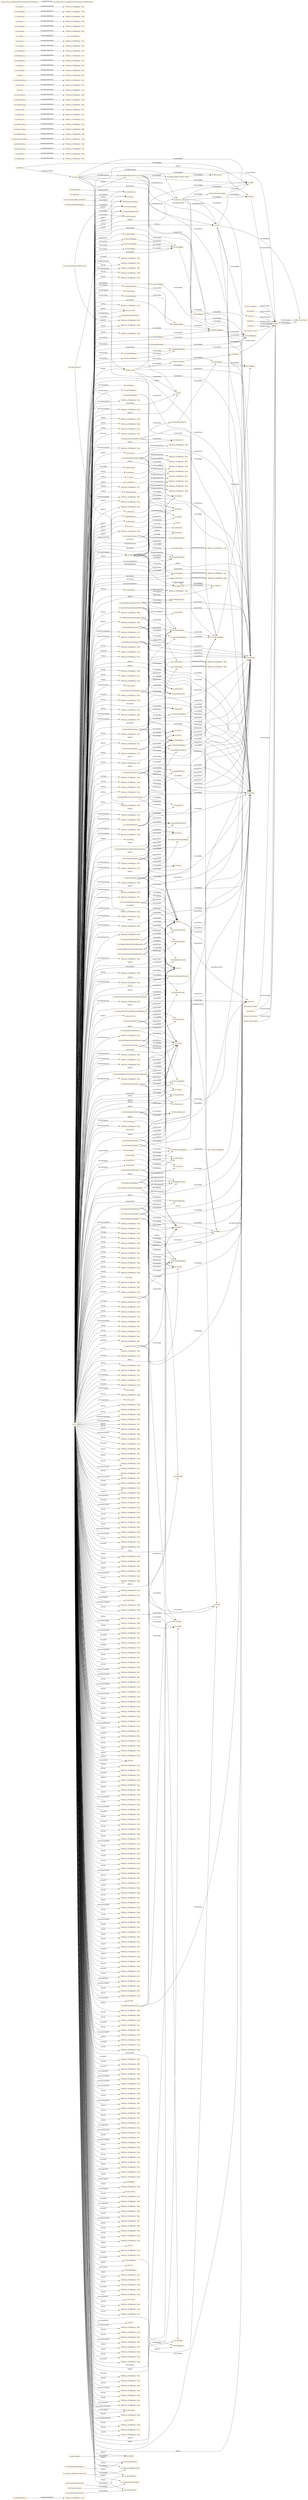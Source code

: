 digraph ar2dtool_diagram { 
rankdir=LR;
size="1501"
node [shape = rectangle, color="orange"]; "-780552ca:187bf6bc6b1:-7ee7" "vin:DryWine" "vin:Tempranillo" "-780552ca:187bf6bc6b1:-7f0b" "vin:AlsatianWine" "vin:RedTableWine" "-780552ca:187bf6bc6b1:-7ede" "-780552ca:187bf6bc6b1:-7fc4" "vin:FullBodiedWine" "-780552ca:187bf6bc6b1:-7ff8" "-780552ca:187bf6bc6b1:-7fbb" "-780552ca:187bf6bc6b1:-7fb5" "-780552ca:187bf6bc6b1:-7f28" "-780552ca:187bf6bc6b1:-7fcd" "-780552ca:187bf6bc6b1:-7ee1" "-780552ca:187bf6bc6b1:-7fec" "vin:Meursault" "-780552ca:187bf6bc6b1:-7eda" "-780552ca:187bf6bc6b1:-7f05" "-780552ca:187bf6bc6b1:-7f51" "vin:DryWhiteWine" "vin:GermanWine" "vin:Beaujolais" "vin:WhiteLoire" "vin:RedWine" "vin:Tours" "vin:RoseWine" "-780552ca:187bf6bc6b1:-7ed7" "-780552ca:187bf6bc6b1:-7f24" "vin:Anjou" "-780552ca:187bf6bc6b1:-7ebd" "vin:Riesling" "vin:SweetWine" "vin:WineBody" "-780552ca:187bf6bc6b1:-7f62" "vin:Medoc" "-780552ca:187bf6bc6b1:-7f67" "-780552ca:187bf6bc6b1:-7fa5" "-780552ca:187bf6bc6b1:-7f7b" "vin:RedBordeaux" "-780552ca:187bf6bc6b1:-7f3e" "-780552ca:187bf6bc6b1:-7fa2" "vin:Quality" "vin:TableWine" "-780552ca:187bf6bc6b1:-7fae" "-780552ca:187bf6bc6b1:-7eb9" "-780552ca:187bf6bc6b1:-7f90" "-780552ca:187bf6bc6b1:-7f00" "vin:WineColor" "-780552ca:187bf6bc6b1:-7f1a" "-780552ca:187bf6bc6b1:-7fe0" "vin:StEmilion" "vin:DryRedWine" "-780552ca:187bf6bc6b1:-7f77" "-780552ca:187bf6bc6b1:-7f89" "vin:DryRiesling" "-780552ca:187bf6bc6b1:-7ff4" "-780552ca:187bf6bc6b1:-7ead" "-780552ca:187bf6bc6b1:-7f3a" "vin:WhiteBurgundy" "vin:Bordeaux" "-780552ca:187bf6bc6b1:-7ef4" "-780552ca:187bf6bc6b1:-7fd6" "vin:Wine" "-780552ca:187bf6bc6b1:-7f2b" "-780552ca:187bf6bc6b1:-7eb5" "-780552ca:187bf6bc6b1:-7fe4" "-780552ca:187bf6bc6b1:-7ffc" "vin:VintageYear" "vin:RedBurgundy" "-780552ca:187bf6bc6b1:-7f6f" "vin:WhiteNonSweetWine" "vin:Burgundy" "-780552ca:187bf6bc6b1:-7f95" "-780552ca:187bf6bc6b1:-7ef8" "-780552ca:187bf6bc6b1:-7ec6" "vin:WineFlavor" "vin:Muscadet" "vin:CaliforniaWine" "-780552ca:187bf6bc6b1:-7fa8" "vin:Winery" "-780552ca:187bf6bc6b1:-7ec1" "-780552ca:187bf6bc6b1:-7f4c" "vin:WineSugar" "-780552ca:187bf6bc6b1:-7eec" "vin:ItalianWine" "-780552ca:187bf6bc6b1:-7f9d" "-780552ca:187bf6bc6b1:-7ee4" "-780552ca:187bf6bc6b1:-7f45" "vin:Pauillac" "vin:LateHarvest" "vin:WhiteBordeaux" "vin:TexasWine" "vin:Loire" "-780552ca:187bf6bc6b1:-7f8d" "vin:Margaux" "-780552ca:187bf6bc6b1:-7f74" "-780552ca:187bf6bc6b1:-7f56" "vin:CotesDOr" "-780552ca:187bf6bc6b1:-7f2e" "vin:AmericanWine" "vin:Country" "vin:DessertWine" "vin:IceWine" "-780552ca:187bf6bc6b1:-7efc" "-780552ca:187bf6bc6b1:-7f85" "vin:WhiteTableWine" "-780552ca:187bf6bc6b1:-7f98" "-780552ca:187bf6bc6b1:-7ef0" "-780552ca:187bf6bc6b1:-7f5a" "-780552ca:187bf6bc6b1:-7fd2" "vin:Vintage" "vin:EarlyHarvest" "vin:WineDescriptor" "vin:FrenchWine" "-780552ca:187bf6bc6b1:-7ea9" "-780552ca:187bf6bc6b1:-7f0f" "-780552ca:187bf6bc6b1:-7f81" "vin:Sancerre" "vin:SweetRiesling" "vin:Region" "-780552ca:187bf6bc6b1:-7fc8" "-780552ca:187bf6bc6b1:-7f6b" "-780552ca:187bf6bc6b1:-7f1e" "vin:WhiteWine" "vin:WineAcidity" "-780552ca:187bf6bc6b1:-7ed3" "-780552ca:187bf6bc6b1:-7fbf" ; /*classes style*/
	"vin:Campo_de_Borja" -> "vin:Spain" [ label = "vin:hasCountry" ];
	"vin:MariettaZinfandel" -> "vin:SonomaRegion" [ label = "vin:locatedIn" ];
	"vin:MariettaZinfandel" -> "vin:Dry" [ label = "vin:hasSugar" ];
	"vin:MariettaZinfandel" -> "vin:Marietta" [ label = "vin:hasMaker" ];
	"vin:MariettaZinfandel" -> "vin:Moderate" [ label = "vin:hasFlavor" ];
	"vin:MariettaZinfandel" -> "vin:Medium" [ label = "vin:hasBody" ];
	"vin:SeanThackreySiriusPetiteSyrah" -> "vin:NapaRegion" [ label = "vin:locatedIn" ];
	"vin:SeanThackreySiriusPetiteSyrah" -> "vin:Dry" [ label = "vin:hasSugar" ];
	"vin:SeanThackreySiriusPetiteSyrah" -> "vin:SeanThackrey" [ label = "vin:hasMaker" ];
	"vin:SeanThackreySiriusPetiteSyrah" -> "vin:Strong" [ label = "vin:hasFlavor" ];
	"vin:SeanThackreySiriusPetiteSyrah" -> "vin:Full" [ label = "vin:hasBody" ];
	"vin:MariettaCabernetSauvignon" -> "vin:SonomaRegion" [ label = "vin:locatedIn" ];
	"vin:MariettaCabernetSauvignon" -> "vin:Dry" [ label = "vin:hasSugar" ];
	"vin:MariettaCabernetSauvignon" -> "vin:Marietta" [ label = "vin:hasMaker" ];
	"vin:MariettaCabernetSauvignon" -> "vin:Moderate" [ label = "vin:hasFlavor" ];
	"vin:MariettaCabernetSauvignon" -> "vin:Medium" [ label = "vin:hasBody" ];
	"vin:PauillacRegion" -> "vin:MedocRegion" [ label = "vin:locatedIn" ];
	"vin:StGenevieveTexasWhite" -> "vin:CentralTexasRegion" [ label = "vin:locatedIn" ];
	"vin:StGenevieveTexasWhite" -> "vin:Dry" [ label = "vin:hasSugar" ];
	"vin:StGenevieveTexasWhite" -> "vin:StGenevieve" [ label = "vin:hasMaker" ];
	"vin:StGenevieveTexasWhite" -> "vin:Moderate" [ label = "vin:hasFlavor" ];
	"vin:FullBodiedWine" -> "-780552ca:187bf6bc6b1:-7f89" [ label = "owl:equivalentClass" ];
	"vin:BordeauxRegion" -> "vin:FrenchRegion" [ label = "vin:locatedIn" ];
	"vin:hasBody" -> "vin:hasWineDescriptor" [ label = "rdfs:subPropertyOf" ];
	"vin:Adega_Familiar_Eladio_Pineiro" -> "vin:Rias_Baixas" [ label = "vin:hasRegion" ];
	"vin:Meursault" -> "-780552ca:187bf6bc6b1:-7f51" [ label = "owl:equivalentClass" ];
	"vin:Mallorca" -> "vin:Spain" [ label = "vin:hasCountry" ];
	"vin:FoxenCheninBlanc" -> "vin:SantaBarbaraRegion" [ label = "vin:locatedIn" ];
	"vin:FoxenCheninBlanc" -> "vin:Dry" [ label = "vin:hasSugar" ];
	"vin:FoxenCheninBlanc" -> "vin:Foxen" [ label = "vin:hasMaker" ];
	"vin:FoxenCheninBlanc" -> "vin:Moderate" [ label = "vin:hasFlavor" ];
	"vin:FoxenCheninBlanc" -> "vin:Full" [ label = "vin:hasBody" ];
	"vin:TexasWine" -> "-780552ca:187bf6bc6b1:-7ef0" [ label = "owl:equivalentClass" ];
	"vin:NapaRegion" -> "vin:CaliforniaRegion" [ label = "vin:locatedIn" ];
	"vin:MountadamRiesling" -> "vin:SouthAustraliaRegion" [ label = "vin:locatedIn" ];
	"vin:MountadamRiesling" -> "vin:Dry" [ label = "vin:hasSugar" ];
	"vin:MountadamRiesling" -> "vin:Mountadam" [ label = "vin:hasMaker" ];
	"vin:MountadamRiesling" -> "vin:Delicate" [ label = "vin:hasFlavor" ];
	"vin:MountadamRiesling" -> "vin:Medium" [ label = "vin:hasBody" ];
	"vin:LoireRegion" -> "vin:FrenchRegion" [ label = "vin:locatedIn" ];
	"vin:CorbansSauvignonBlanc" -> "vin:NewZealandRegion" [ label = "vin:locatedIn" ];
	"vin:CorbansSauvignonBlanc" -> "vin:Dry" [ label = "vin:hasSugar" ];
	"vin:CorbansSauvignonBlanc" -> "vin:Corbans" [ label = "vin:hasMaker" ];
	"vin:CorbansSauvignonBlanc" -> "vin:Strong" [ label = "vin:hasFlavor" ];
	"vin:CorbansSauvignonBlanc" -> "vin:Medium" [ label = "vin:hasBody" ];
	"vin:WhiteBurgundy" -> "-780552ca:187bf6bc6b1:-7ee4" [ label = "owl:equivalentClass" ];
	"vin:Pauillac" -> "-780552ca:187bf6bc6b1:-7f45" [ label = "owl:equivalentClass" ];
	"vin:Jerez-Xeres-Sherry" -> "vin:Spain" [ label = "vin:hasCountry" ];
	"vin:CortonMontrachetWhiteBurgundy" -> "vin:Dry" [ label = "vin:hasSugar" ];
	"vin:CortonMontrachetWhiteBurgundy" -> "vin:CortonMontrachet" [ label = "vin:hasMaker" ];
	"vin:CortonMontrachetWhiteBurgundy" -> "vin:Strong" [ label = "vin:hasFlavor" ];
	"vin:CortonMontrachetWhiteBurgundy" -> "vin:Full" [ label = "vin:hasBody" ];
	"vin:BourgogneRegion" -> "vin:FrenchRegion" [ label = "vin:locatedIn" ];
	"vin:MountadamChardonnay" -> "vin:SouthAustraliaRegion" [ label = "vin:locatedIn" ];
	"vin:MountadamChardonnay" -> "vin:Dry" [ label = "vin:hasSugar" ];
	"vin:MountadamChardonnay" -> "vin:Mountadam" [ label = "vin:hasMaker" ];
	"vin:MountadamChardonnay" -> "vin:Strong" [ label = "vin:hasFlavor" ];
	"vin:MountadamChardonnay" -> "vin:Full" [ label = "vin:hasBody" ];
	"vin:DryWine" -> "-780552ca:187bf6bc6b1:-7f95" [ label = "owl:equivalentClass" ];
	"vin:FrenchWine" -> "-780552ca:187bf6bc6b1:-7f8d" [ label = "owl:equivalentClass" ];
	"vin:SauterneRegion" -> "vin:BordeauxRegion" [ label = "vin:locatedIn" ];
	"vin:Spain" -> "vin:Ribera_del_Duero" [ label = "vin:hasRegion" ];
	"vin:SelaksSauvignonBlanc" -> "vin:NewZealandRegion" [ label = "vin:locatedIn" ];
	"vin:SelaksSauvignonBlanc" -> "vin:Dry" [ label = "vin:hasSugar" ];
	"vin:SelaksSauvignonBlanc" -> "vin:Selaks" [ label = "vin:hasMaker" ];
	"vin:SelaksSauvignonBlanc" -> "vin:Moderate" [ label = "vin:hasFlavor" ];
	"vin:SelaksSauvignonBlanc" -> "vin:Medium" [ label = "vin:hasBody" ];
	"vin:SchlossRothermelTrochenbierenausleseRiesling" -> "vin:GermanyRegion" [ label = "vin:locatedIn" ];
	"vin:SchlossRothermelTrochenbierenausleseRiesling" -> "vin:Sweet" [ label = "vin:hasSugar" ];
	"vin:SchlossRothermelTrochenbierenausleseRiesling" -> "vin:SchlossRothermel" [ label = "vin:hasMaker" ];
	"vin:SchlossRothermelTrochenbierenausleseRiesling" -> "vin:Strong" [ label = "vin:hasFlavor" ];
	"vin:SchlossRothermelTrochenbierenausleseRiesling" -> "vin:Full" [ label = "vin:hasBody" ];
	"vin:StEmilionRegion" -> "vin:BordeauxRegion" [ label = "vin:locatedIn" ];
	"vin:BeaujolaisRegion" -> "vin:FrenchRegion" [ label = "vin:locatedIn" ];
	"vin:CorbansPrivateBinSauvignonBlanc" -> "vin:NewZealandRegion" [ label = "vin:locatedIn" ];
	"vin:CorbansPrivateBinSauvignonBlanc" -> "vin:Dry" [ label = "vin:hasSugar" ];
	"vin:CorbansPrivateBinSauvignonBlanc" -> "vin:Corbans" [ label = "vin:hasMaker" ];
	"vin:CorbansPrivateBinSauvignonBlanc" -> "vin:Strong" [ label = "vin:hasFlavor" ];
	"vin:CorbansPrivateBinSauvignonBlanc" -> "vin:Full" [ label = "vin:hasBody" ];
	"vin:Bordeaux" -> "-780552ca:187bf6bc6b1:-7fe4" [ label = "owl:equivalentClass" ];
	"vin:CongressSpringsSemillon" -> "vin:Dry" [ label = "vin:hasSugar" ];
	"vin:CongressSpringsSemillon" -> "vin:CongressSprings" [ label = "vin:hasMaker" ];
	"vin:CongressSpringsSemillon" -> "vin:Moderate" [ label = "vin:hasFlavor" ];
	"vin:CongressSpringsSemillon" -> "vin:Medium" [ label = "vin:hasBody" ];
	"vin:RedBordeaux" -> "-780552ca:187bf6bc6b1:-7f2e" [ label = "owl:equivalentClass" ];
	"vin:Jerez_Amontillado" -> "vin:Spain" [ label = "vin:hasCountry" ];
	"vin:Rias_Baixas" -> "vin:Spain" [ label = "vin:hasCountry" ];
	"vin:AlsatianWine" -> "-780552ca:187bf6bc6b1:-7ffc" [ label = "owl:equivalentClass" ];
	"vin:RedTableWine" -> "-780552ca:187bf6bc6b1:-7f28" [ label = "owl:equivalentClass" ];
	"vin:Tours" -> "-780552ca:187bf6bc6b1:-7eec" [ label = "owl:equivalentClass" ];
	"vin:CotesDOr" -> "-780552ca:187bf6bc6b1:-7fae" [ label = "owl:equivalentClass" ];
	"vin:SweetRiesling" -> "-780552ca:187bf6bc6b1:-7f05" [ label = "owl:equivalentClass" ];
	"vin:Medoc" -> "-780552ca:187bf6bc6b1:-7f62" [ label = "owl:equivalentClass" ];
	"vin:TaylorPort" -> "vin:Taylor" [ label = "vin:hasMaker" ];
	"vin:ChateauChevalBlancStEmilion" -> "vin:ChateauChevalBlanc" [ label = "vin:hasMaker" ];
	"vin:Envidiacochina_tete_de_cuvee" -> "vin:Malvasia" [ label = "owl:differentFrom" ];
	"vin:Envidiacochina_tete_de_cuvee" -> "vin:Adega_Familiar_Eladio_Pineiro" [ label = "vin:hasMaker" ];
	"vin:Envidiacochina_tete_de_cuvee" -> "vin:Moderate" [ label = "vin:hasFlavor" ];
	"vin:Envidiacochina_tete_de_cuvee" -> "vin:High" [ label = "vin:hasAcidity" ];
	"vin:Envidiacochina_tete_de_cuvee" -> "vin:Medium" [ label = "vin:hasBody" ];
	"vin:Envidiacochina_tete_de_cuvee" -> "vin:Rias_Baixas" [ label = "vin:hasRegion" ];
	"vin:Envidiacochina_tete_de_cuvee" -> "vin:Tinto" [ label = "owl:differentFrom" ];
	"vin:ChateauMorgonBeaujolais" -> "vin:ChateauMorgon" [ label = "vin:hasMaker" ];
	"vin:ChateauDeMeursaultMeursault" -> "vin:ChateauDeMeursault" [ label = "vin:hasMaker" ];
	"vin:ChateauDeMeursaultMeursault" -> "vin:Moderate" [ label = "vin:hasFlavor" ];
	"vin:WhiteNonSweetWine" -> "-780552ca:187bf6bc6b1:-7ede" [ label = "owl:equivalentClass" ];
	"vin:Alvaro_Palacios" -> "vin:Priorato" [ label = "vin:hasRegion" ];
	"vin:RoseDAnjou" -> "vin:DAnjou" [ label = "vin:hasMaker" ];
	"vin:hasSugar" -> "vin:hasWineDescriptor" [ label = "rdfs:subPropertyOf" ];
	"vin:Muscadet" -> "-780552ca:187bf6bc6b1:-7f4c" [ label = "owl:equivalentClass" ];
	"vin:CotesDOrRegion" -> "vin:BourgogneRegion" [ label = "vin:locatedIn" ];
	"vin:WineColor" -> "-780552ca:187bf6bc6b1:-7ebd" [ label = "owl:equivalentClass" ];
	"vin:ElyseZinfandel" -> "vin:NapaRegion" [ label = "vin:locatedIn" ];
	"vin:ElyseZinfandel" -> "vin:Dry" [ label = "vin:hasSugar" ];
	"vin:ElyseZinfandel" -> "vin:Elyse" [ label = "vin:hasMaker" ];
	"vin:ElyseZinfandel" -> "vin:Moderate" [ label = "vin:hasFlavor" ];
	"vin:ElyseZinfandel" -> "vin:Full" [ label = "vin:hasBody" ];
	"vin:SweetWine" -> "-780552ca:187bf6bc6b1:-7efc" [ label = "owl:equivalentClass" ];
	"vin:LongridgeMerlot" -> "vin:NewZealandRegion" [ label = "vin:locatedIn" ];
	"vin:LongridgeMerlot" -> "vin:Dry" [ label = "vin:hasSugar" ];
	"vin:LongridgeMerlot" -> "vin:Longridge" [ label = "vin:hasMaker" ];
	"vin:LongridgeMerlot" -> "vin:Moderate" [ label = "vin:hasFlavor" ];
	"vin:LongridgeMerlot" -> "vin:Light" [ label = "vin:hasBody" ];
	"vin:KathrynKennedyLateral" -> "vin:Dry" [ label = "vin:hasSugar" ];
	"vin:KathrynKennedyLateral" -> "vin:KathrynKennedy" [ label = "vin:hasMaker" ];
	"vin:KathrynKennedyLateral" -> "vin:Delicate" [ label = "vin:hasFlavor" ];
	"vin:KathrynKennedyLateral" -> "vin:Medium" [ label = "vin:hasBody" ];
	"vin:MountEdenVineyardEdnaValleyChardonnay" -> "vin:EdnaValleyRegion" [ label = "vin:locatedIn" ];
	"vin:MountEdenVineyardEdnaValleyChardonnay" -> "vin:Dry" [ label = "vin:hasSugar" ];
	"vin:MountEdenVineyardEdnaValleyChardonnay" -> "vin:MountEdenVineyard" [ label = "vin:hasMaker" ];
	"vin:MountEdenVineyardEdnaValleyChardonnay" -> "vin:Moderate" [ label = "vin:hasFlavor" ];
	"vin:MountEdenVineyardEdnaValleyChardonnay" -> "vin:Medium" [ label = "vin:hasBody" ];
	"vin:hasFlavor" -> "vin:hasWineDescriptor" [ label = "rdfs:subPropertyOf" ];
	"vin:Loire" -> "-780552ca:187bf6bc6b1:-7f6b" [ label = "owl:equivalentClass" ];
	"vin:AnjouRegion" -> "vin:LoireRegion" [ label = "vin:locatedIn" ];
	"vin:BancroftChardonnay" -> "vin:NapaRegion" [ label = "vin:locatedIn" ];
	"vin:BancroftChardonnay" -> "vin:Dry" [ label = "vin:hasSugar" ];
	"vin:BancroftChardonnay" -> "vin:Bancroft" [ label = "vin:hasMaker" ];
	"vin:BancroftChardonnay" -> "vin:Moderate" [ label = "vin:hasFlavor" ];
	"vin:BancroftChardonnay" -> "vin:Medium" [ label = "vin:hasBody" ];
	"vin:SaucelitoCanyonZinfandel1998" -> "vin:ArroyoGrandeRegion" [ label = "vin:locatedIn" ];
	"vin:SaucelitoCanyonZinfandel1998" -> "vin:Year1998" [ label = "vin:hasVintageYear" ];
	"vin:SaucelitoCanyonZinfandel1998" -> "vin:Dry" [ label = "vin:hasSugar" ];
	"vin:SaucelitoCanyonZinfandel1998" -> "vin:SaucelitoCanyon" [ label = "vin:hasMaker" ];
	"vin:SaucelitoCanyonZinfandel1998" -> "vin:Moderate" [ label = "vin:hasFlavor" ];
	"vin:SaucelitoCanyonZinfandel1998" -> "vin:Medium" [ label = "vin:hasBody" ];
	"vin:ClosDeLaPoussieSancerre" -> "vin:ClosDeLaPoussie" [ label = "vin:hasMaker" ];
	"vin:CentralTexasRegion" -> "vin:TexasRegion" [ label = "vin:locatedIn" ];
	"vin:ChiantiRegion" -> "vin:ItalianRegion" [ label = "vin:locatedIn" ];
	"vin:IceWine" -> "-780552ca:187bf6bc6b1:-7f81" [ label = "owl:equivalentClass" ];
	"vin:CaliforniaRegion" -> "vin:USRegion" [ label = "vin:locatedIn" ];
	"vin:Beaujolais" -> "-780552ca:187bf6bc6b1:-7fec" [ label = "owl:equivalentClass" ];
	"vin:MendocinoRegion" -> "vin:CaliforniaRegion" [ label = "vin:locatedIn" ];
	"vin:MendocinoRegion" -> "vin:SonomaRegion" [ label = "vin:adjacentRegion" ];
	"vin:ChiantiClassico" -> "vin:McGuinnesso" [ label = "vin:hasMaker" ];
	"vin:ChiantiClassico" -> "vin:Medium" [ label = "vin:hasBody" ];
	"vin:Aurus" -> "vin:Malvasia" [ label = "owl:differentFrom" ];
	"vin:Aurus" -> "vin:Tinto" [ label = "owl:differentFrom" ];
	"vin:Aurus" -> "vin:Moderate" [ label = "vin:hasFlavor" ];
	"vin:Aurus" -> "vin:Red" [ label = "vin:hasColor" ];
	"vin:Aurus" -> "vin:Envidiacochina_tete_de_cuvee" [ label = "owl:differentFrom" ];
	"vin:Aurus" -> "vin:Finca_Dofi" [ label = "owl:differentFrom" ];
	"vin:Aurus" -> "vin:High" [ label = "vin:hasAcidity" ];
	"vin:Aurus" -> "vin:Full" [ label = "vin:hasBody" ];
	"vin:MountadamPinotNoir" -> "vin:SouthAustraliaRegion" [ label = "vin:locatedIn" ];
	"vin:MountadamPinotNoir" -> "vin:Dry" [ label = "vin:hasSugar" ];
	"vin:MountadamPinotNoir" -> "vin:Mountadam" [ label = "vin:hasMaker" ];
	"vin:MountadamPinotNoir" -> "vin:Moderate" [ label = "vin:hasFlavor" ];
	"vin:MountadamPinotNoir" -> "vin:Medium" [ label = "vin:hasBody" ];
	"vin:RedWine" -> "-780552ca:187bf6bc6b1:-7f24" [ label = "owl:equivalentClass" ];
	"vin:MountEdenVineyardEstatePinotNoir" -> "vin:EdnaValleyRegion" [ label = "vin:locatedIn" ];
	"vin:MountEdenVineyardEstatePinotNoir" -> "vin:Dry" [ label = "vin:hasSugar" ];
	"vin:MountEdenVineyardEstatePinotNoir" -> "vin:MountEdenVineyard" [ label = "vin:hasMaker" ];
	"vin:MountEdenVineyardEstatePinotNoir" -> "vin:Strong" [ label = "vin:hasFlavor" ];
	"vin:MountEdenVineyardEstatePinotNoir" -> "vin:Full" [ label = "vin:hasBody" ];
	"vin:Burgundy" -> "-780552ca:187bf6bc6b1:-7fe0" [ label = "owl:equivalentClass" ];
	"vin:RedBurgundy" -> "-780552ca:187bf6bc6b1:-7f2b" [ label = "owl:equivalentClass" ];
	"vin:SonomaRegion" -> "vin:CaliforniaRegion" [ label = "vin:locatedIn" ];
	"vin:Malvasia" -> "vin:Moderate" [ label = "vin:hasFlavor" ];
	"vin:Malvasia" -> "vin:White" [ label = "vin:hasColor" ];
	"vin:Malvasia" -> "vin:Rioja" [ label = "vin:hasRegion" ];
	"vin:Malvasia" -> "vin:Medium" [ label = "vin:hasBody" ];
	"vin:Malvasia" -> "vin:High" [ label = "vin:hasAcidity" ];
	"vin:Malvasia" -> "vin:Tinto" [ label = "owl:differentFrom" ];
	"vin:Malvasia" -> "vin:Abel_Mendoza_Monge" [ label = "vin:hasMaker" ];
	"vin:hasAcidity" -> "vin:hasWineDescriptor" [ label = "rdfs:subPropertyOf" ];
	"vin:Aalto" -> "vin:Spain" [ label = "vin:hasCountry" ];
	"vin:ChateauLafiteRothschildPauillac" -> "vin:ChateauLafiteRothschild" [ label = "vin:hasMaker" ];
	"vin:GaryFarrellMerlot" -> "vin:SonomaRegion" [ label = "vin:locatedIn" ];
	"vin:GaryFarrellMerlot" -> "vin:Dry" [ label = "vin:hasSugar" ];
	"vin:GaryFarrellMerlot" -> "vin:GaryFarrell" [ label = "vin:hasMaker" ];
	"vin:GaryFarrellMerlot" -> "vin:Moderate" [ label = "vin:hasFlavor" ];
	"vin:GaryFarrellMerlot" -> "vin:Medium" [ label = "vin:hasBody" ];
	"vin:Alella" -> "vin:Spain" [ label = "vin:hasCountry" ];
	"vin:StonleighSauvignonBlanc" -> "vin:NewZealandRegion" [ label = "vin:locatedIn" ];
	"vin:StonleighSauvignonBlanc" -> "vin:Dry" [ label = "vin:hasSugar" ];
	"vin:StonleighSauvignonBlanc" -> "vin:Stonleigh" [ label = "vin:hasMaker" ];
	"vin:StonleighSauvignonBlanc" -> "vin:Delicate" [ label = "vin:hasFlavor" ];
	"vin:StonleighSauvignonBlanc" -> "vin:Medium" [ label = "vin:hasBody" ];
	"vin:Abel_Mendoza_Monge" -> "vin:Rioja" [ label = "vin:hasRegion" ];
	"vin:TableWine" -> "-780552ca:187bf6bc6b1:-7ef8" [ label = "owl:equivalentClass" ];
	"vin:GermanWine" -> "-780552ca:187bf6bc6b1:-7f85" [ label = "owl:equivalentClass" ];
	"vin:CotturiZinfandel" -> "vin:SonomaRegion" [ label = "vin:locatedIn" ];
	"vin:CotturiZinfandel" -> "vin:Dry" [ label = "vin:hasSugar" ];
	"vin:CotturiZinfandel" -> "vin:Cotturi" [ label = "vin:hasMaker" ];
	"vin:CotturiZinfandel" -> "vin:Strong" [ label = "vin:hasFlavor" ];
	"vin:CotturiZinfandel" -> "vin:Full" [ label = "vin:hasBody" ];
	"vin:WineBody" -> "-780552ca:187bf6bc6b1:-7ec1" [ label = "owl:equivalentClass" ];
	"vin:SaucelitoCanyonZinfandel" -> "vin:ArroyoGrandeRegion" [ label = "vin:locatedIn" ];
	"vin:SaucelitoCanyonZinfandel" -> "vin:Dry" [ label = "vin:hasSugar" ];
	"vin:SaucelitoCanyonZinfandel" -> "vin:SaucelitoCanyon" [ label = "vin:hasMaker" ];
	"vin:SaucelitoCanyonZinfandel" -> "vin:Moderate" [ label = "vin:hasFlavor" ];
	"vin:SaucelitoCanyonZinfandel" -> "vin:Medium" [ label = "vin:hasBody" ];
	"vin:LaneTannerPinotNoir" -> "vin:SantaBarbaraRegion" [ label = "vin:locatedIn" ];
	"vin:LaneTannerPinotNoir" -> "vin:Dry" [ label = "vin:hasSugar" ];
	"vin:LaneTannerPinotNoir" -> "vin:LaneTanner" [ label = "vin:hasMaker" ];
	"vin:LaneTannerPinotNoir" -> "vin:Delicate" [ label = "vin:hasFlavor" ];
	"vin:LaneTannerPinotNoir" -> "vin:Light" [ label = "vin:hasBody" ];
	"vin:WhiteWine" -> "-780552ca:187bf6bc6b1:-7ed3" [ label = "owl:equivalentClass" ];
	"vin:WhitehallLaneCabernetFranc" -> "vin:NapaRegion" [ label = "vin:locatedIn" ];
	"vin:WhitehallLaneCabernetFranc" -> "vin:Dry" [ label = "vin:hasSugar" ];
	"vin:WhitehallLaneCabernetFranc" -> "vin:WhitehallLane" [ label = "vin:hasMaker" ];
	"vin:WhitehallLaneCabernetFranc" -> "vin:Moderate" [ label = "vin:hasFlavor" ];
	"vin:WhitehallLaneCabernetFranc" -> "vin:Medium" [ label = "vin:hasBody" ];
	"vin:Dry" -> "vin:Sweet" [ label = "owl:differentFrom" ];
	"vin:Dry" -> "vin:OffDry" [ label = "owl:differentFrom" ];
	"vin:Rioja" -> "vin:Spain" [ label = "vin:hasCountry" ];
	"vin:Sancerre" -> "-780552ca:187bf6bc6b1:-7f1a" [ label = "owl:equivalentClass" ];
	"vin:Pla_de_Bages" -> "vin:Spain" [ label = "vin:hasCountry" ];
	"vin:StEmilion" -> "-780552ca:187bf6bc6b1:-7f0b" [ label = "owl:equivalentClass" ];
	"vin:PageMillWineryCabernetSauvignon" -> "vin:NapaRegion" [ label = "vin:locatedIn" ];
	"vin:PageMillWineryCabernetSauvignon" -> "vin:Dry" [ label = "vin:hasSugar" ];
	"vin:PageMillWineryCabernetSauvignon" -> "vin:PageMillWinery" [ label = "vin:hasMaker" ];
	"vin:PageMillWineryCabernetSauvignon" -> "vin:Moderate" [ label = "vin:hasFlavor" ];
	"vin:PageMillWineryCabernetSauvignon" -> "vin:Medium" [ label = "vin:hasBody" ];
	"vin:Ribera_del_Duero" -> "vin:Spain" [ label = "vin:hasCountry" ];
	"vin:WineAcidity" -> "-780552ca:187bf6bc6b1:-7ec6" [ label = "owl:equivalentClass" ];
	"vin:Finca_Dofi" -> "vin:Moderate" [ label = "vin:hasFlavor" ];
	"vin:Finca_Dofi" -> "vin:Full" [ label = "vin:hasBody" ];
	"vin:Finca_Dofi" -> "vin:Red" [ label = "vin:hasColor" ];
	"vin:Finca_Dofi" -> "vin:High" [ label = "vin:hasAcidity" ];
	"vin:Finca_Dofi" -> "vin:Alvaro_Palacios" [ label = "vin:hasMaker" ];
	"vin:MariettaPetiteSyrah" -> "vin:SonomaRegion" [ label = "vin:locatedIn" ];
	"vin:MariettaPetiteSyrah" -> "vin:Dry" [ label = "vin:hasSugar" ];
	"vin:MariettaPetiteSyrah" -> "vin:Marietta" [ label = "vin:hasMaker" ];
	"vin:MariettaPetiteSyrah" -> "vin:Moderate" [ label = "vin:hasFlavor" ];
	"vin:MariettaPetiteSyrah" -> "vin:Medium" [ label = "vin:hasBody" ];
	"vin:WhiteTableWine" -> "-780552ca:187bf6bc6b1:-7ed7" [ label = "owl:equivalentClass" ];
	"vin:Margaux" -> "-780552ca:187bf6bc6b1:-7f67" [ label = "owl:equivalentClass" ];
	"vin:SevreEtMaineMuscadet" -> "vin:SevreEtMaine" [ label = "vin:hasMaker" ];
	"vin:Priorato" -> "vin:Spain" [ label = "vin:hasCountry" ];
	"vin:SchlossVolradTrochenbierenausleseRiesling" -> "vin:GermanyRegion" [ label = "vin:locatedIn" ];
	"vin:SchlossVolradTrochenbierenausleseRiesling" -> "vin:Sweet" [ label = "vin:hasSugar" ];
	"vin:SchlossVolradTrochenbierenausleseRiesling" -> "vin:SchlossVolrad" [ label = "vin:hasMaker" ];
	"vin:SchlossVolradTrochenbierenausleseRiesling" -> "vin:Moderate" [ label = "vin:hasFlavor" ];
	"vin:SchlossVolradTrochenbierenausleseRiesling" -> "vin:Full" [ label = "vin:hasBody" ];
	"vin:EarlyHarvest" -> "vin:LateHarvest" [ label = "owl:disjointWith" ];
	"vin:ChateauDYchemSauterne" -> "vin:ChateauDYchem" [ label = "vin:hasMaker" ];
	"vin:ChateauDYchemSauterne" -> "vin:Strong" [ label = "vin:hasFlavor" ];
	"vin:Tempranillo" -> "-780552ca:187bf6bc6b1:-7ef4" [ label = "owl:equivalentClass" ];
	"vin:Anjou" -> "-780552ca:187bf6bc6b1:-7ff4" [ label = "owl:equivalentClass" ];
	"vin:Penedes" -> "vin:Spain" [ label = "vin:hasCountry" ];
	"vin:FormanCabernetSauvignon" -> "vin:NapaRegion" [ label = "vin:locatedIn" ];
	"vin:FormanCabernetSauvignon" -> "vin:Dry" [ label = "vin:hasSugar" ];
	"vin:FormanCabernetSauvignon" -> "vin:Forman" [ label = "vin:hasMaker" ];
	"vin:FormanCabernetSauvignon" -> "vin:Strong" [ label = "vin:hasFlavor" ];
	"vin:FormanCabernetSauvignon" -> "vin:Medium" [ label = "vin:hasBody" ];
	"vin:DryWhiteWine" -> "-780552ca:187bf6bc6b1:-7f98" [ label = "owl:equivalentClass" ];
	"vin:SantaCruzMountainsRegion" -> "vin:CaliforniaRegion" [ label = "vin:locatedIn" ];
	"vin:MeursaultRegion" -> "vin:BourgogneRegion" [ label = "vin:locatedIn" ];
	"vin:MariettaOldVinesRed" -> "vin:SonomaRegion" [ label = "vin:locatedIn" ];
	"vin:MariettaOldVinesRed" -> "vin:Dry" [ label = "vin:hasSugar" ];
	"vin:MariettaOldVinesRed" -> "vin:Marietta" [ label = "vin:hasMaker" ];
	"vin:MariettaOldVinesRed" -> "vin:Moderate" [ label = "vin:hasFlavor" ];
	"vin:MariettaOldVinesRed" -> "vin:Medium" [ label = "vin:hasBody" ];
	"vin:CorbansDryWhiteRiesling" -> "vin:NewZealandRegion" [ label = "vin:locatedIn" ];
	"vin:CorbansDryWhiteRiesling" -> "vin:OffDry" [ label = "vin:hasSugar" ];
	"vin:CorbansDryWhiteRiesling" -> "vin:Corbans" [ label = "vin:hasMaker" ];
	"vin:CorbansDryWhiteRiesling" -> "vin:Moderate" [ label = "vin:hasFlavor" ];
	"vin:CorbansDryWhiteRiesling" -> "vin:Medium" [ label = "vin:hasBody" ];
	"vin:ChateauMargaux" -> "vin:ChateauMargauxWinery" [ label = "vin:hasMaker" ];
	"vin:hasColor" -> "vin:hasWineDescriptor" [ label = "rdfs:subPropertyOf" ];
	"vin:EdnaValleyRegion" -> "vin:CaliforniaRegion" [ label = "vin:locatedIn" ];
	"vin:AlsaceRegion" -> "vin:FrenchRegion" [ label = "vin:locatedIn" ];
	"vin:Bierzo" -> "vin:Spain" [ label = "vin:hasCountry" ];
	"vin:FormanChardonnay" -> "vin:NapaRegion" [ label = "vin:locatedIn" ];
	"vin:FormanChardonnay" -> "vin:Dry" [ label = "vin:hasSugar" ];
	"vin:FormanChardonnay" -> "vin:Forman" [ label = "vin:hasMaker" ];
	"vin:FormanChardonnay" -> "vin:Moderate" [ label = "vin:hasFlavor" ];
	"vin:FormanChardonnay" -> "vin:Full" [ label = "vin:hasBody" ];
	"vin:DryRedWine" -> "-780552ca:187bf6bc6b1:-7fa5" [ label = "owl:equivalentClass" ];
	"vin:DryRiesling" -> "-780552ca:187bf6bc6b1:-7fa2" [ label = "owl:equivalentClass" ];
	"vin:PulignyMontrachetWhiteBurgundy" -> "vin:Dry" [ label = "vin:hasSugar" ];
	"vin:PulignyMontrachetWhiteBurgundy" -> "vin:PulignyMontrachet" [ label = "vin:hasMaker" ];
	"vin:PulignyMontrachetWhiteBurgundy" -> "vin:Moderate" [ label = "vin:hasFlavor" ];
	"vin:PulignyMontrachetWhiteBurgundy" -> "vin:Medium" [ label = "vin:hasBody" ];
	"NULL" -> "vin:SaucelitoCanyon" [ label = "rdf:first" ];
	"NULL" -> "-780552ca:187bf6bc6b1:-7eef" [ label = "owl:intersectionOf" ];
	"NULL" -> "-780552ca:187bf6bc6b1:-7e72" [ label = "rdf:rest" ];
	"NULL" -> "-780552ca:187bf6bc6b1:-7e35" [ label = "swrl:body" ];
	"NULL" -> "vin:Strong" [ label = "rdf:first" ];
	"NULL" -> "-780552ca:187bf6bc6b1:-7eb3" [ label = "rdf:rest" ];
	"NULL" -> "vin:SauterneRegion" [ label = "owl:hasValue" ];
	"NULL" -> "-780552ca:187bf6bc6b1:-7e42" [ label = "rdf:rest" ];
	"NULL" -> "vin:Malvasia" [ label = "rdf:first" ];
	"NULL" -> "-780552ca:187bf6bc6b1:-7e93" [ label = "rdf:rest" ];
	"NULL" -> "vin:Medium" [ label = "owl:hasValue" ];
	"NULL" -> "-780552ca:187bf6bc6b1:-7fb3" [ label = "rdf:rest" ];
	"NULL" -> "-780552ca:187bf6bc6b1:-7e3c" [ label = "rdf:rest" ];
	"NULL" -> "-780552ca:187bf6bc6b1:-7e80" [ label = "rdf:rest" ];
	"NULL" -> "-780552ca:187bf6bc6b1:-7ed4" [ label = "rdf:rest" ];
	"NULL" -> "-780552ca:187bf6bc6b1:-7e8d" [ label = "rdf:rest" ];
	"NULL" -> "vin:GaryFarrell" [ label = "rdf:first" ];
	"NULL" -> "vin:Marietta" [ label = "rdf:first" ];
	"NULL" -> "-780552ca:187bf6bc6b1:-7fd6" [ label = "owl:allValuesFrom" ];
	"NULL" -> "rdf:nil" [ label = "rdf:rest" ];
	"NULL" -> "-780552ca:187bf6bc6b1:-7fd4" [ label = "rdf:rest" ];
	"NULL" -> "-780552ca:187bf6bc6b1:-7ef5" [ label = "rdf:rest" ];
	"NULL" -> "-780552ca:187bf6bc6b1:-7f3d" [ label = "owl:oneOf" ];
	"NULL" -> "vin:ClosDeVougeot" [ label = "rdf:first" ];
	"NULL" -> "vin:Selaks" [ label = "rdf:first" ];
	"NULL" -> "vin:Strong" [ label = "owl:hasValue" ];
	"NULL" -> "-780552ca:187bf6bc6b1:-7e38" [ label = "swrl:head" ];
	"NULL" -> "vin:Riesling" [ label = "rdf:first" ];
	"NULL" -> "-780552ca:187bf6bc6b1:-7e33" [ label = "rdf:rest" ];
	"NULL" -> "vin:WineColor" [ label = "owl:onClass" ];
	"NULL" -> "-780552ca:187bf6bc6b1:-7e84" [ label = "rdf:rest" ];
	"NULL" -> "-780552ca:187bf6bc6b1:-7f5f" [ label = "rdf:rest" ];
	"NULL" -> "-780552ca:187bf6bc6b1:-7fe3" [ label = "owl:intersectionOf" ];
	"NULL" -> "-780552ca:187bf6bc6b1:-7ff5" [ label = "rdf:rest" ];
	"NULL" -> "-780552ca:187bf6bc6b1:-7e7e" [ label = "rdf:rest" ];
	"NULL" -> "-780552ca:187bf6bc6b1:-7eb4" [ label = "owl:oneOf" ];
	"NULL" -> "-780552ca:187bf6bc6b1:-7f8f" [ label = "owl:oneOf" ];
	"NULL" -> "vin:ChateauMargauxWinery" [ label = "rdf:first" ];
	"NULL" -> "vin:BourgogneRegion" [ label = "owl:hasValue" ];
	"NULL" -> "-780552ca:187bf6bc6b1:-7f86" [ label = "rdf:rest" ];
	"NULL" -> "vin:Elyse" [ label = "rdf:first" ];
	"NULL" -> "-780552ca:187bf6bc6b1:-7e56" [ label = "swrl:head" ];
	"NULL" -> "vin:Longridge" [ label = "rdf:first" ];
	"NULL" -> "vin:ItalianRegion" [ label = "owl:hasValue" ];
	"NULL" -> "-780552ca:187bf6bc6b1:-7e92" [ label = "rdf:rest" ];
	"NULL" -> "-780552ca:187bf6bc6b1:-7e9f" [ label = "rdf:rest" ];
	"NULL" -> "vin:WhiteWine" [ label = "rdf:first" ];
	"NULL" -> "xsd:positiveInteger" [ label = "owl:onDataRange" ];
	"NULL" -> "-780552ca:187bf6bc6b1:-7e5c" [ label = "swrl:arguments" ];
	"NULL" -> "vin:PageMillWinery" [ label = "rdf:first" ];
	"NULL" -> "xsd:positiveInteger" [ label = "owl:someValuesFrom" ];
	"NULL" -> "-780552ca:187bf6bc6b1:-7e75" [ label = "rdf:rest" ];
	"NULL" -> "vin:Stonleigh" [ label = "rdf:first" ];
	"NULL" -> "-780552ca:187bf6bc6b1:-7fc4" [ label = "owl:allValuesFrom" ];
	"NULL" -> "vin:High" [ label = "rdf:first" ];
	"NULL" -> "-780552ca:187bf6bc6b1:-7ea8" [ label = "owl:oneOf" ];
	"NULL" -> "vin:RedWine" [ label = "rdf:first" ];
	"NULL" -> "vin:locatedIn" [ label = "owl:onProperty" ];
	"NULL" -> "-780552ca:187bf6bc6b1:-7f90" [ label = "owl:allValuesFrom" ];
	"NULL" -> "-780552ca:187bf6bc6b1:-7eb6" [ label = "rdf:rest" ];
	"NULL" -> "vin:Bordeaux" [ label = "rdf:first" ];
	"NULL" -> "vin:SeanThackrey" [ label = "rdf:first" ];
	"NULL" -> "vin:Very_bad" [ label = "swrl:argument2" ];
	"NULL" -> "vin:PeterMccoy" [ label = "rdf:first" ];
	"NULL" -> "vin:Ventana" [ label = "rdf:first" ];
	"NULL" -> "vin:CaliforniaRegion" [ label = "rdf:first" ];
	"NULL" -> "-780552ca:187bf6bc6b1:-7e96" [ label = "rdf:rest" ];
	"NULL" -> "vin:LateHarvest" [ label = "rdf:first" ];
	"NULL" -> "vin:ChateauChevalBlanc" [ label = "rdf:first" ];
	"NULL" -> "-780552ca:187bf6bc6b1:-7ea7" [ label = "rdf:rest" ];
	"NULL" -> "-780552ca:187bf6bc6b1:-7e66" [ label = "owl:distinctMembers" ];
	"NULL" -> "-780552ca:187bf6bc6b1:-7f84" [ label = "owl:intersectionOf" ];
	"NULL" -> "-780552ca:187bf6bc6b1:-7f17" [ label = "rdf:rest" ];
	"NULL" -> "-780552ca:187bf6bc6b1:-7f68" [ label = "rdf:rest" ];
	"NULL" -> "vin:hasSugar" [ label = "owl:onProperty" ];
	"NULL" -> "-780552ca:187bf6bc6b1:-7fdd" [ label = "rdf:rest" ];
	"NULL" -> "-780552ca:187bf6bc6b1:-7f19" [ label = "owl:intersectionOf" ];
	"NULL" -> "-780552ca:187bf6bc6b1:-7e87" [ label = "rdf:rest" ];
	"NULL" -> "-780552ca:187bf6bc6b1:-7fd5" [ label = "owl:oneOf" ];
	"NULL" -> "-780552ca:187bf6bc6b1:-7efe" [ label = "rdf:rest" ];
	"NULL" -> "-780552ca:187bf6bc6b1:-7e43" [ label = "rdf:first" ];
	"NULL" -> "-780552ca:187bf6bc6b1:-7f38" [ label = "rdf:rest" ];
	"NULL" -> "-780552ca:187bf6bc6b1:-7fa1" [ label = "owl:intersectionOf" ];
	"NULL" -> "-780552ca:187bf6bc6b1:-7e57" [ label = "rdf:rest" ];
	"NULL" -> "-780552ca:187bf6bc6b1:-7f23" [ label = "owl:intersectionOf" ];
	"NULL" -> "vin:Taylor" [ label = "rdf:first" ];
	"NULL" -> "-780552ca:187bf6bc6b1:-7ea9" [ label = "owl:allValuesFrom" ];
	"NULL" -> "-780552ca:187bf6bc6b1:-7ee9" [ label = "rdf:rest" ];
	"NULL" -> "-780552ca:187bf6bc6b1:-7ec5" [ label = "owl:oneOf" ];
	"NULL" -> "-780552ca:187bf6bc6b1:-7f08" [ label = "rdf:rest" ];
	"NULL" -> "-780552ca:187bf6bc6b1:-7eda" [ label = "owl:allValuesFrom" ];
	"NULL" -> "-780552ca:187bf6bc6b1:-7ead" [ label = "owl:allValuesFrom" ];
	"NULL" -> "-780552ca:187bf6bc6b1:-7e2f" [ label = "swrl:arguments" ];
	"NULL" -> "-780552ca:187bf6bc6b1:-7e47" [ label = "swrl:head" ];
	"NULL" -> "-780552ca:187bf6bc6b1:-7fa4" [ label = "owl:intersectionOf" ];
	"NULL" -> "-780552ca:187bf6bc6b1:-7e78" [ label = "rdf:rest" ];
	"NULL" -> "vin:LoireRegion" [ label = "owl:hasValue" ];
	"NULL" -> "-780552ca:187bf6bc6b1:-7e9b" [ label = "rdf:rest" ];
	"NULL" -> "-780552ca:187bf6bc6b1:-7e52" [ label = "rdf:first" ];
	"NULL" -> "-780552ca:187bf6bc6b1:-7f6f" [ label = "owl:allValuesFrom" ];
	"NULL" -> "-780552ca:187bf6bc6b1:-7fe9" [ label = "rdf:rest" ];
	"NULL" -> "-780552ca:187bf6bc6b1:-7e6b" [ label = "owl:distinctMembers" ];
	"NULL" -> "-780552ca:187bf6bc6b1:-7f1d" [ label = "owl:intersectionOf" ];
	"NULL" -> "-780552ca:187bf6bc6b1:-7f29" [ label = "rdf:rest" ];
	"NULL" -> "-780552ca:187bf6bc6b1:-7fbe" [ label = "owl:oneOf" ];
	"NULL" -> "-780552ca:187bf6bc6b1:-7f00" [ label = "owl:allValuesFrom" ];
	"NULL" -> "-780552ca:187bf6bc6b1:-7e48" [ label = "rdf:rest" ];
	"NULL" -> "-780552ca:187bf6bc6b1:-7ebf" [ label = "rdf:rest" ];
	"NULL" -> "-780552ca:187bf6bc6b1:-7f8a" [ label = "rdf:rest" ];
	"NULL" -> "-780552ca:187bf6bc6b1:-7e99" [ label = "rdf:rest" ];
	"NULL" -> "-780552ca:187bf6bc6b1:-7ee6" [ label = "owl:intersectionOf" ];
	"NULL" -> "-780552ca:187bf6bc6b1:-7fb9" [ label = "rdf:rest" ];
	"NULL" -> "-780552ca:187bf6bc6b1:-7eac" [ label = "owl:oneOf" ];
	"NULL" -> "-780552ca:187bf6bc6b1:-7e27" [ label = "rdf:first" ];
	"NULL" -> "vin:yearValue" [ label = "owl:onProperty" ];
	"NULL" -> "-780552ca:187bf6bc6b1:-7e6f" [ label = "owl:distinctMembers" ];
	"NULL" -> "vin:DessertWine" [ label = "rdf:first" ];
	"NULL" -> "vin:CongressSprings" [ label = "rdf:first" ];
	"NULL" -> "-780552ca:187bf6bc6b1:-7e69" [ label = "rdf:rest" ];
	"NULL" -> "-780552ca:187bf6bc6b1:-7e61" [ label = "rdf:first" ];
	"NULL" -> "vin:MargauxRegion" [ label = "owl:hasValue" ];
	"NULL" -> "vin:PauillacRegion" [ label = "owl:hasValue" ];
	"NULL" -> "-780552ca:187bf6bc6b1:-7f88" [ label = "owl:intersectionOf" ];
	"NULL" -> "vin:Loire" [ label = "rdf:first" ];
	"NULL" -> "-780552ca:187bf6bc6b1:-7e39" [ label = "rdf:rest" ];
	"NULL" -> "vin:TexasRegion" [ label = "owl:hasValue" ];
	"NULL" -> "vin:CotesDOrRegion" [ label = "owl:hasValue" ];
	"NULL" -> "vin:SancerreRegion" [ label = "owl:hasValue" ];
	"NULL" -> "-780552ca:187bf6bc6b1:-7ef3" [ label = "owl:intersectionOf" ];
	"NULL" -> "-780552ca:187bf6bc6b1:-7fd1" [ label = "owl:oneOf" ];
	"NULL" -> "vin:Red" [ label = "owl:hasValue" ];
	"NULL" -> "-780552ca:187bf6bc6b1:-7f0e" [ label = "owl:oneOf" ];
	"NULL" -> "-780552ca:187bf6bc6b1:-7e44" [ label = "swrl:body" ];
	"NULL" -> "-780552ca:187bf6bc6b1:-7f44" [ label = "owl:intersectionOf" ];
	"NULL" -> "vin:ChateauMorgon" [ label = "rdf:first" ];
	"NULL" -> "vin:McGuinnesso" [ label = "rdf:first" ];
	"NULL" -> "vin:Finca_Dofi" [ label = "rdf:first" ];
	"NULL" -> "-780552ca:187bf6bc6b1:-7fe1" [ label = "rdf:rest" ];
	"NULL" -> "-780552ca:187bf6bc6b1:-7eb1" [ label = "rdf:rest" ];
	"NULL" -> "-780552ca:187bf6bc6b1:-7e6a" [ label = "rdf:rest" ];
	"NULL" -> "-780552ca:187bf6bc6b1:-7f27" [ label = "owl:intersectionOf" ];
	"NULL" -> "vin:CaliforniaRegion" [ label = "owl:hasValue" ];
	"NULL" -> "-780552ca:187bf6bc6b1:-7f94" [ label = "owl:intersectionOf" ];
	"NULL" -> "-780552ca:187bf6bc6b1:-7f21" [ label = "rdf:rest" ];
	"NULL" -> "-780552ca:187bf6bc6b1:-7e79" [ label = "owl:distinctMembers" ];
	"NULL" -> "vin:ToursRegion" [ label = "owl:hasValue" ];
	"NULL" -> "-780552ca:187bf6bc6b1:-7f1b" [ label = "rdf:rest" ];
	"NULL" -> "-780552ca:187bf6bc6b1:-7f2d" [ label = "owl:intersectionOf" ];
	"NULL" -> "vin:Cotturi" [ label = "rdf:first" ];
	"NULL" -> "-780552ca:187bf6bc6b1:-7e40" [ label = "rdf:rest" ];
	"NULL" -> "-780552ca:187bf6bc6b1:-7e3f" [ label = "rdf:first" ];
	"NULL" -> "-780552ca:187bf6bc6b1:-7fd2" [ label = "owl:allValuesFrom" ];
	"NULL" -> "-780552ca:187bf6bc6b1:-7e8b" [ label = "rdf:rest" ];
	"NULL" -> "-780552ca:187bf6bc6b1:-7f7b" [ label = "owl:allValuesFrom" ];
	"NULL" -> "-780552ca:187bf6bc6b1:-7f42" [ label = "rdf:rest" ];
	"NULL" -> "-780552ca:187bf6bc6b1:-7e37" [ label = "rdf:first" ];
	"NULL" -> "-780552ca:187bf6bc6b1:-7ea3" [ label = "owl:distinctMembers" ];
	"NULL" -> "-780552ca:187bf6bc6b1:-7f3c" [ label = "rdf:rest" ];
	"NULL" -> "-780552ca:187bf6bc6b1:-7fba" [ label = "owl:oneOf" ];
	"NULL" -> "-780552ca:187bf6bc6b1:-7ea2" [ label = "rdf:rest" ];
	"NULL" -> "-780552ca:187bf6bc6b1:-7e5b" [ label = "rdf:rest" ];
	"NULL" -> "-780552ca:187bf6bc6b1:-7fbf" [ label = "owl:allValuesFrom" ];
	"NULL" -> "vin:ClosDeLaPoussie" [ label = "rdf:first" ];
	"NULL" -> "vin:GermanyRegion" [ label = "owl:hasValue" ];
	"NULL" -> "-780552ca:187bf6bc6b1:-7e31" [ label = "rdf:rest" ];
	"NULL" -> "-780552ca:187bf6bc6b1:-7e82" [ label = "rdf:rest" ];
	"NULL" -> "vin:Rose" [ label = "rdf:first" ];
	"NULL" -> "vin:ChateauDeMeursault" [ label = "rdf:first" ];
	"NULL" -> "-780552ca:187bf6bc6b1:-7ec3" [ label = "rdf:rest" ];
	"NULL" -> "-780552ca:187bf6bc6b1:-7e7c" [ label = "rdf:rest" ];
	"NULL" -> "-780552ca:187bf6bc6b1:-7f7a" [ label = "owl:oneOf" ];
	"NULL" -> "vin:Mountadam" [ label = "rdf:first" ];
	"NULL" -> "vin:Forman" [ label = "rdf:first" ];
	"NULL" -> "-780552ca:187bf6bc6b1:-7e46" [ label = "rdf:first" ];
	"NULL" -> "vin:Foxen" [ label = "rdf:first" ];
	"NULL" -> "vin:Medium" [ label = "rdf:first" ];
	"NULL" -> "vin:Sweet" [ label = "owl:hasValue" ];
	"NULL" -> "-780552ca:187bf6bc6b1:-7e4c" [ label = "rdf:rest" ];
	"NULL" -> "-780552ca:187bf6bc6b1:-7e90" [ label = "rdf:rest" ];
	"NULL" -> "-780552ca:187bf6bc6b1:-7e9d" [ label = "rdf:rest" ];
	"NULL" -> "vin:StGenevieve" [ label = "rdf:first" ];
	"NULL" -> "-780552ca:187bf6bc6b1:-7ee0" [ label = "owl:intersectionOf" ];
	"NULL" -> "-780552ca:187bf6bc6b1:-7f54" [ label = "rdf:rest" ];
	"NULL" -> "-780552ca:187bf6bc6b1:-7ef7" [ label = "owl:intersectionOf" ];
	"NULL" -> "-780552ca:187bf6bc6b1:-7f39" [ label = "owl:oneOf" ];
	"NULL" -> "vin:Full" [ label = "owl:hasValue" ];
	"NULL" -> "vin:Red" [ label = "rdf:first" ];
	"NULL" -> "-780552ca:187bf6bc6b1:-7f4e" [ label = "rdf:rest" ];
	"NULL" -> "-780552ca:187bf6bc6b1:-7f76" [ label = "owl:oneOf" ];
	"NULL" -> "-780552ca:187bf6bc6b1:-7f9f" [ label = "rdf:rest" ];
	"NULL" -> "-780552ca:187bf6bc6b1:-7e6d" [ label = "rdf:rest" ];
	"NULL" -> "-780552ca:187bf6bc6b1:-7f75" [ label = "rdf:rest" ];
	"NULL" -> "-780552ca:187bf6bc6b1:-7ee3" [ label = "owl:intersectionOf" ];
	"NULL" -> "-780552ca:187bf6bc6b1:-7eba" [ label = "rdf:rest" ];
	"NULL" -> "-780552ca:187bf6bc6b1:-7e94" [ label = "rdf:rest" ];
	"NULL" -> "-780552ca:187bf6bc6b1:-7e8e" [ label = "rdf:rest" ];
	"NULL" -> "-780552ca:187bf6bc6b1:-7f56" [ label = "owl:allValuesFrom" ];
	"NULL" -> "vin:USRegion" [ label = "owl:hasValue" ];
	"NULL" -> "-780552ca:187bf6bc6b1:-7e3d" [ label = "rdf:rest" ];
	"NULL" -> "vin:TableWine" [ label = "rdf:first" ];
	"NULL" -> "-780552ca:187bf6bc6b1:-7e81" [ label = "rdf:rest" ];
	"NULL" -> "-780552ca:187bf6bc6b1:-7f61" [ label = "owl:intersectionOf" ];
	"NULL" -> "-780552ca:187bf6bc6b1:-7f96" [ label = "rdf:rest" ];
	"NULL" -> "-780552ca:187bf6bc6b1:-7fc7" [ label = "owl:oneOf" ];
	"NULL" -> "vin:Region" [ label = "owl:someValuesFrom" ];
	"NULL" -> "-780552ca:187bf6bc6b1:-7e64" [ label = "rdf:rest" ];
	"NULL" -> "vin:WhiteBurgundy" [ label = "rdf:first" ];
	"NULL" -> "-780552ca:187bf6bc6b1:-7edb" [ label = "rdf:rest" ];
	"NULL" -> "-780552ca:187bf6bc6b1:-7e5e" [ label = "rdf:rest" ];
	"NULL" -> "-780552ca:187bf6bc6b1:-7e21" [ label = "rdf:first" ];
	"NULL" -> "-780552ca:187bf6bc6b1:-7edd" [ label = "owl:intersectionOf" ];
	"NULL" -> "vin:Dry" [ label = "owl:hasValue" ];
	"NULL" -> "-780552ca:187bf6bc6b1:-7e85" [ label = "rdf:rest" ];
	"NULL" -> "vin:SevreEtMaine" [ label = "rdf:first" ];
	"NULL" -> "-780552ca:187bf6bc6b1:-7eab" [ label = "rdf:rest" ];
	"NULL" -> "-780552ca:187bf6bc6b1:-7feb" [ label = "owl:intersectionOf" ];
	"NULL" -> "-780552ca:187bf6bc6b1:-7fc8" [ label = "owl:allValuesFrom" ];
	"NULL" -> "-780552ca:187bf6bc6b1:-7e2e" [ label = "rdf:rest" ];
	"NULL" -> "vin:Winery" [ label = "owl:allValuesFrom" ];
	"NULL" -> "-780552ca:187bf6bc6b1:-7e7f" [ label = "rdf:rest" ];
	"NULL" -> "-780552ca:187bf6bc6b1:-7fab" [ label = "rdf:rest" ];
	"NULL" -> "-780552ca:187bf6bc6b1:-7fc6" [ label = "rdf:rest" ];
	"NULL" -> "-780552ca:187bf6bc6b1:-7e4f" [ label = "rdf:rest" ];
	"NULL" -> "-780552ca:187bf6bc6b1:-7fa7" [ label = "owl:oneOf" ];
	"NULL" -> "vin:BordeauxRegion" [ label = "owl:hasValue" ];
	"NULL" -> "-780552ca:187bf6bc6b1:-7e4e" [ label = "rdf:first" ];
	"NULL" -> "-780552ca:187bf6bc6b1:-7e76" [ label = "rdf:rest" ];
	"NULL" -> "vin:Wine" [ label = "rdf:first" ];
	"NULL" -> "-780552ca:187bf6bc6b1:-7eed" [ label = "rdf:rest" ];
	"NULL" -> "-780552ca:187bf6bc6b1:-7e2a" [ label = "swrl:body" ];
	"NULL" -> "vin:MedocRegion" [ label = "owl:hasValue" ];
	"NULL" -> "-780552ca:187bf6bc6b1:-7eb7" [ label = "rdf:rest" ];
	"NULL" -> "-780552ca:187bf6bc6b1:-7e3e" [ label = "swrl:arguments" ];
	"NULL" -> "-780552ca:187bf6bc6b1:-7f6a" [ label = "owl:intersectionOf" ];
	"NULL" -> "-780552ca:187bf6bc6b1:-7f9d" [ label = "owl:allValuesFrom" ];
	"NULL" -> "-780552ca:187bf6bc6b1:-7e97" [ label = "rdf:rest" ];
	"NULL" -> "-780552ca:187bf6bc6b1:-7ed8" [ label = "rdf:rest" ];
	"NULL" -> "vin:Good" [ label = "swrl:argument2" ];
	"NULL" -> "vin:hasFlavor" [ label = "owl:onProperty" ];
	"NULL" -> "-780552ca:187bf6bc6b1:-7e5d" [ label = "rdf:first" ];
	"NULL" -> "-780552ca:187bf6bc6b1:-7fbd" [ label = "rdf:rest" ];
	"NULL" -> "vin:White" [ label = "rdf:first" ];
	"NULL" -> "-780552ca:187bf6bc6b1:-7e8a" [ label = "rdf:rest" ];
	"NULL" -> "vin:LaneTanner" [ label = "rdf:first" ];
	"NULL" -> "-780552ca:187bf6bc6b1:-7fc3" [ label = "owl:oneOf" ];
	"NULL" -> "-780552ca:187bf6bc6b1:-7ef9" [ label = "rdf:rest" ];
	"NULL" -> "-780552ca:187bf6bc6b1:-7f50" [ label = "owl:intersectionOf" ];
	"NULL" -> "-780552ca:187bf6bc6b1:-7e55" [ label = "rdf:first" ];
	"NULL" -> "-780552ca:187bf6bc6b1:-7e53" [ label = "swrl:body" ];
	"NULL" -> "-780552ca:187bf6bc6b1:-7e88" [ label = "rdf:rest" ];
	"NULL" -> "-780552ca:187bf6bc6b1:-7ebc" [ label = "owl:oneOf" ];
	"NULL" -> "-780552ca:187bf6bc6b1:-7ff9" [ label = "rdf:rest" ];
	"NULL" -> "vin:Dry" [ label = "rdf:first" ];
	"NULL" -> "-780552ca:187bf6bc6b1:-7f59" [ label = "owl:oneOf" ];
	"NULL" -> "-780552ca:187bf6bc6b1:-7e49" [ label = "swrl:arguments" ];
	"NULL" -> "-780552ca:187bf6bc6b1:-7f0a" [ label = "owl:intersectionOf" ];
	"NULL" -> "vin:MeursaultRegion" [ label = "owl:hasValue" ];
	"NULL" -> "-780552ca:187bf6bc6b1:-7f2a" [ label = "owl:intersectionOf" ];
	"NULL" -> "-780552ca:187bf6bc6b1:-7f4b" [ label = "owl:intersectionOf" ];
	"NULL" -> "-780552ca:187bf6bc6b1:-7e28" [ label = "rdf:rest" ];
	"NULL" -> "vin:ChateauDYchem" [ label = "rdf:first" ];
	"NULL" -> "vin:Country" [ label = "owl:onClass" ];
	"NULL" -> "vin:OffDry" [ label = "rdf:first" ];
	"NULL" -> "vin:Delicate" [ label = "rdf:first" ];
	"NULL" -> "-780552ca:187bf6bc6b1:-7ed0" [ label = "rdf:rest" ];
	"NULL" -> "-780552ca:187bf6bc6b1:-7f5a" [ label = "owl:allValuesFrom" ];
	"NULL" -> "-780552ca:187bf6bc6b1:-7f0f" [ label = "owl:allValuesFrom" ];
	"NULL" -> "vin:Moderate" [ label = "rdf:first" ];
	"NULL" -> "vin:hasColor" [ label = "owl:onProperty" ];
	"NULL" -> "vin:PulignyMontrachet" [ label = "rdf:first" ];
	"NULL" -> "-780552ca:187bf6bc6b1:-7f8c" [ label = "owl:intersectionOf" ];
	"NULL" -> "-780552ca:187bf6bc6b1:-7e30" [ label = "rdf:first" ];
	"NULL" -> "-780552ca:187bf6bc6b1:-7fd0" [ label = "rdf:rest" ];
	"NULL" -> "-780552ca:187bf6bc6b1:-7ea0" [ label = "rdf:rest" ];
	"NULL" -> "-780552ca:187bf6bc6b1:-7ef1" [ label = "rdf:rest" ];
	"NULL" -> "-780552ca:187bf6bc6b1:-7e3a" [ label = "swrl:arguments" ];
	"NULL" -> "-780552ca:187bf6bc6b1:-7f04" [ label = "owl:intersectionOf" ];
	"NULL" -> "-780552ca:187bf6bc6b1:-7ff1" [ label = "rdf:rest" ];
	"NULL" -> "vin:Wine" [ label = "swrl:classPredicate" ];
	"NULL" -> "-780552ca:187bf6bc6b1:-7f80" [ label = "owl:intersectionOf" ];
	"NULL" -> "-780552ca:187bf6bc6b1:-7f82" [ label = "rdf:rest" ];
	"NULL" -> "vin:Sweet" [ label = "rdf:first" ];
	"NULL" -> "vin:StEmilionRegion" [ label = "owl:hasValue" ];
	"NULL" -> "-780552ca:187bf6bc6b1:-7e29" [ label = "rdf:first" ];
	"NULL" -> "-780552ca:187bf6bc6b1:-7ee2" [ label = "rdf:rest" ];
	"NULL" -> "vin:Quality" [ label = "owl:onClass" ];
	"NULL" -> "-780552ca:187bf6bc6b1:-7f55" [ label = "owl:oneOf" ];
	"NULL" -> "-780552ca:187bf6bc6b1:-7e71" [ label = "rdf:rest" ];
	"NULL" -> "-780552ca:187bf6bc6b1:-7e58" [ label = "swrl:arguments" ];
	"NULL" -> "-780552ca:187bf6bc6b1:-7fb5" [ label = "owl:allValuesFrom" ];
	"NULL" -> "-780552ca:187bf6bc6b1:-7eb2" [ label = "rdf:rest" ];
	"NULL" -> "vin:SantaCruzMountainVineyard" [ label = "rdf:first" ];
	"NULL" -> "vin:CortonMontrachet" [ label = "rdf:first" ];
	"NULL" -> "vin:MuscadetRegion" [ label = "owl:hasValue" ];
	"NULL" -> "vin:hasRegion" [ label = "owl:onProperty" ];
	"NULL" -> "-780552ca:187bf6bc6b1:-7f6d" [ label = "rdf:rest" ];
	"NULL" -> "vin:hasCountry" [ label = "owl:onProperty" ];
	"NULL" -> "-780552ca:187bf6bc6b1:-7e8c" [ label = "rdf:rest" ];
	"NULL" -> "-780552ca:187bf6bc6b1:-7f9c" [ label = "owl:oneOf" ];
	"NULL" -> "-780552ca:187bf6bc6b1:-7e24" [ label = "swrl:arguments" ];
	"NULL" -> "-780552ca:187bf6bc6b1:-7fb4" [ label = "owl:oneOf" ];
	"NULL" -> "-780552ca:187bf6bc6b1:-7f8e" [ label = "rdf:rest" ];
	"NULL" -> "-780552ca:187bf6bc6b1:-7ff7" [ label = "owl:intersectionOf" ];
	"NULL" -> "-780552ca:187bf6bc6b1:-7f64" [ label = "rdf:rest" ];
	"NULL" -> "vin:FrenchRegion" [ label = "owl:hasValue" ];
	"NULL" -> "-780552ca:187bf6bc6b1:-7f0d" [ label = "rdf:rest" ];
	"NULL" -> "vin:KalinCellars" [ label = "rdf:first" ];
	"NULL" -> "-780552ca:187bf6bc6b1:-7e83" [ label = "rdf:rest" ];
	"NULL" -> "-780552ca:187bf6bc6b1:-7fa3" [ label = "rdf:rest" ];
	"NULL" -> "vin:NA" [ label = "rdf:first" ];
	"NULL" -> "-780552ca:187bf6bc6b1:-7ec4" [ label = "rdf:rest" ];
	"NULL" -> "-780552ca:187bf6bc6b1:-7e7d" [ label = "rdf:rest" ];
	"NULL" -> "vin:Low" [ label = "rdf:first" ];
	"NULL" -> "vin:SchlossVolrad" [ label = "rdf:first" ];
	"NULL" -> "-780552ca:187bf6bc6b1:-7fbb" [ label = "owl:allValuesFrom" ];
	"NULL" -> "vin:WineFlavor" [ label = "owl:onClass" ];
	"NULL" -> "vin:PortugalRegion" [ label = "owl:hasValue" ];
	"NULL" -> "-780552ca:187bf6bc6b1:-7e2c" [ label = "rdf:first" ];
	"NULL" -> "-780552ca:187bf6bc6b1:-7f7f" [ label = "rdf:rest" ];
	"NULL" -> "-780552ca:187bf6bc6b1:-7ee5" [ label = "rdf:rest" ];
	"NULL" -> "-780552ca:187bf6bc6b1:-7e2d" [ label = "swrl:head" ];
	"NULL" -> "-780552ca:187bf6bc6b1:-7e91" [ label = "rdf:rest" ];
	"NULL" -> "urn:swrl:var#v" [ label = "swrl:argument1" ];
	"NULL" -> "-780552ca:187bf6bc6b1:-7e9e" [ label = "rdf:rest" ];
	"NULL" -> "vin:Corbans" [ label = "rdf:first" ];
	"NULL" -> "vin:MountEdenVineyard" [ label = "rdf:first" ];
	"NULL" -> "vin:Medoc" [ label = "rdf:first" ];
	"NULL" -> "-780552ca:187bf6bc6b1:-7e23" [ label = "rdf:rest" ];
	"NULL" -> "-780552ca:187bf6bc6b1:-7fca" [ label = "rdf:rest" ];
	"NULL" -> "vin:Bad" [ label = "swrl:argument2" ];
	"NULL" -> "-780552ca:187bf6bc6b1:-7f97" [ label = "owl:intersectionOf" ];
	"NULL" -> "-780552ca:187bf6bc6b1:-7e6e" [ label = "rdf:rest" ];
	"NULL" -> "vin:Full" [ label = "rdf:first" ];
	"NULL" -> "-780552ca:187bf6bc6b1:-7f25" [ label = "rdf:rest" ];
	"NULL" -> "-780552ca:187bf6bc6b1:-7fdf" [ label = "owl:intersectionOf" ];
	"NULL" -> "-780552ca:187bf6bc6b1:-7e95" [ label = "rdf:rest" ];
	"NULL" -> "-780552ca:187bf6bc6b1:-7ebb" [ label = "rdf:rest" ];
	"NULL" -> "vin:hasBody" [ label = "owl:onProperty" ];
	"NULL" -> "-780552ca:187bf6bc6b1:-7e8f" [ label = "rdf:rest" ];
	"NULL" -> "-780552ca:187bf6bc6b1:-7ed9" [ label = "owl:oneOf" ];
	"NULL" -> "-780552ca:187bf6bc6b1:-7f6e" [ label = "owl:oneOf" ];
	"NULL" -> "-780552ca:187bf6bc6b1:-7e5f" [ label = "rdf:first" ];
	"NULL" -> "vin:WineBody" [ label = "owl:onClass" ];
	"NULL" -> "-780552ca:187bf6bc6b1:-7e65" [ label = "rdf:rest" ];
	"NULL" -> "-780552ca:187bf6bc6b1:-7ed6" [ label = "owl:intersectionOf" ];
	"NULL" -> "vin:Moderate" [ label = "owl:hasValue" ];
	"NULL" -> "vin:Light" [ label = "rdf:first" ];
	"NULL" -> "-780552ca:187bf6bc6b1:-7e86" [ label = "rdf:rest" ];
	"NULL" -> "-780552ca:187bf6bc6b1:-7fa6" [ label = "rdf:rest" ];
	"NULL" -> "vin:Delicate" [ label = "owl:hasValue" ];
	"NULL" -> "-780552ca:187bf6bc6b1:-7e4d" [ label = "swrl:arguments" ];
	"NULL" -> "vin:hasQuality" [ label = "owl:onProperty" ];
	"NULL" -> "vin:RedBurgundy" [ label = "rdf:first" ];
	"NULL" -> "-780552ca:187bf6bc6b1:-7f58" [ label = "rdf:rest" ];
	"NULL" -> "vin:Burgundy" [ label = "rdf:first" ];
	"NULL" -> "vin:rating" [ label = "swrl:propertyPredicate" ];
	"NULL" -> "-780552ca:187bf6bc6b1:-7e26" [ label = "rdf:rest" ];
	"NULL" -> "-780552ca:187bf6bc6b1:-7e77" [ label = "rdf:rest" ];
	"NULL" -> "vin:DAnjou" [ label = "rdf:first" ];
	"NULL" -> "-780552ca:187bf6bc6b1:-7e9a" [ label = "rdf:rest" ];
	"NULL" -> "vin:Tinto" [ label = "rdf:first" ];
	"NULL" -> "vin:Envidiacochina_tete_de_cuvee" [ label = "rdf:first" ];
	"NULL" -> "-780552ca:187bf6bc6b1:-7eff" [ label = "owl:oneOf" ];
	"NULL" -> "-780552ca:187bf6bc6b1:-7f79" [ label = "rdf:rest" ];
	"NULL" -> "-780552ca:187bf6bc6b1:-7ff3" [ label = "owl:intersectionOf" ];
	"NULL" -> "-780552ca:187bf6bc6b1:-7e98" [ label = "rdf:rest" ];
	"NULL" -> "-780552ca:187bf6bc6b1:-7f3e" [ label = "owl:allValuesFrom" ];
	"NULL" -> "-780552ca:187bf6bc6b1:-7ebe" [ label = "rdf:rest" ];
	"NULL" -> "vin:hasMaker" [ label = "owl:onProperty" ];
	"NULL" -> "vin:OffDry" [ label = "owl:hasValue" ];
	"NULL" -> "-780552ca:187bf6bc6b1:-7e32" [ label = "rdf:first" ];
	"NULL" -> "urn:swrl:var#r" [ label = "swrl:argument2" ];
	"NULL" -> "swrlb:greaterThanOrEqual" [ label = "swrl:builtin" ];
	"NULL" -> "-780552ca:187bf6bc6b1:-7f49" [ label = "rdf:rest" ];
	"NULL" -> "vin:AlsaceRegion" [ label = "owl:hasValue" ];
	"NULL" -> "-780552ca:187bf6bc6b1:-7e68" [ label = "rdf:rest" ];
	"NULL" -> "-780552ca:187bf6bc6b1:-7edf" [ label = "rdf:rest" ];
	"NULL" -> "vin:Regular" [ label = "swrl:argument2" ];
	"NULL" -> "vin:hasVintageYear" [ label = "owl:onProperty" ];
	"NULL" -> "-780552ca:187bf6bc6b1:-7fcc" [ label = "owl:intersectionOf" ];
	"NULL" -> "-780552ca:187bf6bc6b1:-7f77" [ label = "owl:allValuesFrom" ];
	"NULL" -> "-780552ca:187bf6bc6b1:-7ed2" [ label = "owl:intersectionOf" ];
	"NULL" -> "vin:Rose" [ label = "owl:hasValue" ];
	"NULL" -> "-780552ca:187bf6bc6b1:-7e3b" [ label = "rdf:first" ];
	"NULL" -> "-780552ca:187bf6bc6b1:-7e89" [ label = "rdf:rest" ];
	"NULL" -> "-780552ca:187bf6bc6b1:-7e41" [ label = "rdf:first" ];
	"NULL" -> "-780552ca:187bf6bc6b1:-7e22" [ label = "swrl:head" ];
	"NULL" -> "-780552ca:187bf6bc6b1:-7eeb" [ label = "owl:intersectionOf" ];
	"NULL" -> "swrlb:lessThan" [ label = "swrl:builtin" ];
	"NULL" -> "-780552ca:187bf6bc6b1:-7f9b" [ label = "rdf:rest" ];
	"NULL" -> "vin:Winery" [ label = "owl:onClass" ];
	"NULL" -> "vin:WhitehallLane" [ label = "rdf:first" ];
	"NULL" -> "-780552ca:187bf6bc6b1:-7eb0" [ label = "rdf:rest" ];
	"NULL" -> "urn:swrl:var#r" [ label = "rdf:first" ];
	"NULL" -> "-780552ca:187bf6bc6b1:-7e59" [ label = "rdf:first" ];
	"NULL" -> "-780552ca:187bf6bc6b1:-7f71" [ label = "rdf:rest" ];
	"NULL" -> "-780552ca:187bf6bc6b1:-7ffb" [ label = "owl:intersectionOf" ];
	"NULL" -> "-780552ca:187bf6bc6b1:-7e4a" [ label = "rdf:first" ];
	"NULL" -> "-780552ca:187bf6bc6b1:-7e50" [ label = "rdf:first" ];
	"NULL" -> "vin:WineSugar" [ label = "owl:onClass" ];
	"NULL" -> "-780552ca:187bf6bc6b1:-7fa8" [ label = "owl:allValuesFrom" ];
	"NULL" -> "-780552ca:187bf6bc6b1:-7f66" [ label = "owl:intersectionOf" ];
	"NULL" -> "-780552ca:187bf6bc6b1:-7f92" [ label = "rdf:rest" ];
	"NULL" -> "vin:SchlossRothermel" [ label = "rdf:first" ];
	"NULL" -> "-780552ca:187bf6bc6b1:-7e73" [ label = "owl:distinctMembers" ];
	"NULL" -> "-780552ca:187bf6bc6b1:-7fad" [ label = "owl:intersectionOf" ];
	"NULL" -> "vin:Bancroft" [ label = "rdf:first" ];
	"NULL" -> "-780552ca:187bf6bc6b1:-7e60" [ label = "rdf:rest" ];
	"NULL" -> "-780552ca:187bf6bc6b1:-7ec0" [ label = "owl:oneOf" ];
	"NULL" -> "-780552ca:187bf6bc6b1:-7e5a" [ label = "rdf:rest" ];
	"NULL" -> "-780552ca:187bf6bc6b1:-7ea1" [ label = "rdf:rest" ];
	"NULL" -> "-780552ca:187bf6bc6b1:-7e25" [ label = "rdf:first" ];
	"NULL" -> "vin:Very_good" [ label = "swrl:argument2" ];
	"NULL" -> "-780552ca:187bf6bc6b1:-7eb8" [ label = "owl:oneOf" ];
	"NULL" -> "vin:BeaujolaisRegion" [ label = "owl:hasValue" ];
	"NULL" -> "vin:ChiantiRegion" [ label = "owl:hasValue" ];
	"NULL" -> "vin:ChateauLafiteRothschild" [ label = "rdf:first" ];
	"NULL" -> "-780552ca:187bf6bc6b1:-7e7b" [ label = "rdf:rest" ];
	"NULL" -> "-780552ca:187bf6bc6b1:-7f3a" [ label = "owl:allValuesFrom" ];
	"NULL" -> "-780552ca:187bf6bc6b1:-7ec2" [ label = "rdf:rest" ];
	"NULL" -> "vin:AnjouRegion" [ label = "owl:hasValue" ];
	"NULL" -> "vin:White" [ label = "owl:hasValue" ];
	"NULL" -> "-780552ca:187bf6bc6b1:-7efb" [ label = "owl:intersectionOf" ];
	"NULL" -> "vin:KathrynKennedy" [ label = "rdf:first" ];
	"NULL" -> "-780552ca:187bf6bc6b1:-7f73" [ label = "owl:intersectionOf" ];
	"NULL" -> "-780552ca:187bf6bc6b1:-7e51" [ label = "rdf:rest" ];
	"NULL" -> "-780552ca:187bf6bc6b1:-7f2c" [ label = "rdf:rest" ];
	"NULL" -> "vin:Light" [ label = "owl:hasValue" ];
	"NULL" -> "vin:hasQuality" [ label = "swrl:propertyPredicate" ];
	"NULL" -> "-780552ca:187bf6bc6b1:-7f7d" [ label = "rdf:rest" ];
	"NULL" -> "-780552ca:187bf6bc6b1:-7fc2" [ label = "rdf:rest" ];
	"NULL" -> "-780552ca:187bf6bc6b1:-7e62" [ label = "swrl:body" ];
	"NULL" -> "-780552ca:187bf6bc6b1:-7e4b" [ label = "rdf:rest" ];
	"NULL" -> "-780552ca:187bf6bc6b1:-7e34" [ label = "rdf:first" ];
	"NULL" -> "-780552ca:187bf6bc6b1:-7e9c" [ label = "rdf:rest" ];
	"NULL" -> "vin:DryWine" [ label = "rdf:first" ];
	"NULL" -> "-780552ca:187bf6bc6b1:-7f02" [ label = "rdf:rest" ];
	"vin:TexasRegion" -> "vin:USRegion" [ label = "vin:locatedIn" ];
	"vin:SouthAustraliaRegion" -> "vin:AustralianRegion" [ label = "vin:locatedIn" ];
	"vin:MuscadetRegion" -> "vin:LoireRegion" [ label = "vin:locatedIn" ];
	"vin:WhiteLoire" -> "-780552ca:187bf6bc6b1:-7ee1" [ label = "owl:equivalentClass" ];
	"vin:KalinCellarsSemillon" -> "vin:Dry" [ label = "vin:hasSugar" ];
	"vin:KalinCellarsSemillon" -> "vin:KalinCellars" [ label = "vin:hasMaker" ];
	"vin:KalinCellarsSemillon" -> "vin:Strong" [ label = "vin:hasFlavor" ];
	"vin:KalinCellarsSemillon" -> "vin:Full" [ label = "vin:hasBody" ];
	"vin:CentralCoastRegion" -> "vin:CaliforniaRegion" [ label = "vin:locatedIn" ];
	"vin:Tinto" -> "vin:Aalto" [ label = "vin:hasMaker" ];
	"vin:Tinto" -> "vin:Ribera_del_Duero" [ label = "vin:hasRegion" ];
	"vin:Tinto" -> "vin:Moderate" [ label = "vin:hasFlavor" ];
	"vin:Tinto" -> "vin:Medium" [ label = "vin:hasAcidity" ];
	"vin:Tinto" -> "vin:High" [ label = "vin:hasBody" ];
	"vin:SantaCruzMountainVineyardCabernetSauvignon" -> "vin:SantaCruzMountainsRegion" [ label = "vin:locatedIn" ];
	"vin:SantaCruzMountainVineyardCabernetSauvignon" -> "vin:Dry" [ label = "vin:hasSugar" ];
	"vin:SantaCruzMountainVineyardCabernetSauvignon" -> "vin:SantaCruzMountainVineyard" [ label = "vin:hasMaker" ];
	"vin:SantaCruzMountainVineyardCabernetSauvignon" -> "vin:Strong" [ label = "vin:hasFlavor" ];
	"vin:SantaCruzMountainVineyardCabernetSauvignon" -> "vin:Full" [ label = "vin:hasBody" ];
	"vin:ArroyoGrandeRegion" -> "vin:CaliforniaRegion" [ label = "vin:locatedIn" ];
	"vin:WineFlavor" -> "-780552ca:187bf6bc6b1:-7eb9" [ label = "owl:equivalentClass" ];
	"vin:PeterMccoyChardonnay" -> "vin:SonomaRegion" [ label = "vin:locatedIn" ];
	"vin:PeterMccoyChardonnay" -> "vin:Dry" [ label = "vin:hasSugar" ];
	"vin:PeterMccoyChardonnay" -> "vin:PeterMccoy" [ label = "vin:hasMaker" ];
	"vin:PeterMccoyChardonnay" -> "vin:Moderate" [ label = "vin:hasFlavor" ];
	"vin:PeterMccoyChardonnay" -> "vin:Medium" [ label = "vin:hasBody" ];
	"vin:WhitehallLanePrimavera" -> "vin:NapaRegion" [ label = "vin:locatedIn" ];
	"vin:WhitehallLanePrimavera" -> "vin:Sweet" [ label = "vin:hasSugar" ];
	"vin:WhitehallLanePrimavera" -> "vin:Delicate" [ label = "vin:hasFlavor" ];
	"vin:WhitehallLanePrimavera" -> "vin:Light" [ label = "vin:hasBody" ];
	"vin:WhiteBordeaux" -> "-780552ca:187bf6bc6b1:-7ee7" [ label = "owl:equivalentClass" ];
	"vin:CaliforniaWine" -> "-780552ca:187bf6bc6b1:-7fcd" [ label = "owl:equivalentClass" ];
	"vin:MedocRegion" -> "vin:BordeauxRegion" [ label = "vin:locatedIn" ];
	"vin:SantaBarbaraRegion" -> "vin:CaliforniaRegion" [ label = "vin:locatedIn" ];
	"vin:OffDry" -> "vin:Sweet" [ label = "owl:differentFrom" ];
	"vin:SelaksIceWine" -> "vin:NewZealandRegion" [ label = "vin:locatedIn" ];
	"vin:SelaksIceWine" -> "vin:Selaks" [ label = "vin:hasMaker" ];
	"vin:SelaksIceWine" -> "vin:Moderate" [ label = "vin:hasFlavor" ];
	"vin:SelaksIceWine" -> "vin:White" [ label = "vin:hasColor" ];
	"vin:SelaksIceWine" -> "vin:Medium" [ label = "vin:hasBody" ];
	"vin:ToursRegion" -> "vin:LoireRegion" [ label = "vin:locatedIn" ];
	"vin:RoseWine" -> "-780552ca:187bf6bc6b1:-7f1e" [ label = "owl:equivalentClass" ];
	"http://www.w3.org/TR/2003/PR-owl-guide-20031209/wine" -> "http://www.w3.org/TR/2003/CR-owl-guide-20030818/wine" [ label = "owl:priorVersion" ];
	"vin:Allende" -> "vin:Aurus" [ label = "vin:producesWine" ];
	"vin:Allende" -> "vin:Rioja" [ label = "vin:hasRegion" ];
	"vin:MargauxRegion" -> "vin:MedocRegion" [ label = "vin:locatedIn" ];
	"vin:Castilla_y_Leon" -> "vin:Spain" [ label = "vin:hasCountry" ];
	"vin:SancerreRegion" -> "vin:LoireRegion" [ label = "vin:locatedIn" ];
	"vin:ItalianWine" -> "-780552ca:187bf6bc6b1:-7f74" [ label = "owl:equivalentClass" ];
	"vin:WineSugar" -> "-780552ca:187bf6bc6b1:-7eb5" [ label = "owl:equivalentClass" ];
	"vin:ClosDeVougeotCotesDOr" -> "vin:ClosDeVougeot" [ label = "vin:hasMaker" ];
	"vin:VentanaCheninBlanc" -> "vin:CentralCoastRegion" [ label = "vin:locatedIn" ];
	"vin:VentanaCheninBlanc" -> "vin:OffDry" [ label = "vin:hasSugar" ];
	"vin:VentanaCheninBlanc" -> "vin:Ventana" [ label = "vin:hasMaker" ];
	"vin:VentanaCheninBlanc" -> "vin:Moderate" [ label = "vin:hasFlavor" ];
	"vin:VentanaCheninBlanc" -> "vin:Medium" [ label = "vin:hasBody" ];
	"vin:AmericanWine" -> "-780552ca:187bf6bc6b1:-7ff8" [ label = "owl:equivalentClass" ];
	"vin:Vintage" -> "vin:VintageYear" [ label = "vin:hasVintageYear" ];
	"vin:Region" -> "vin:Region" [ label = "vin:adjacentRegion" ];
	"vin:Wine" -> "vin:WineBody" [ label = "vin:hasBody" ];
	"vin:Wine" -> "vin:Region" [ label = "vin:locatedIn" ];
	"vin:Wine" -> "vin:Quality" [ label = "vin:hasQuality" ];
	"vin:Wine" -> "vin:WineColor" [ label = "vin:hasColor" ];
	"vin:Wine" -> "xsd:positiveInteger" [ label = "vin:yearProduction" ];
	"vin:Wine" -> "vin:Winery" [ label = "vin:hasMaker" ];
	"vin:Wine" -> "vin:WineFlavor" [ label = "vin:hasFlavor" ];
	"vin:Wine" -> "xsd:positiveInteger" [ label = "vin:yearValue" ];
	"vin:Wine" -> "xsd:decimal" [ label = "vin:price" ];
	"vin:Winery" -> "vin:Wine" [ label = "vin:producesWine" ];
	"vin:Region" -> "vin:Country" [ label = "vin:hasCountry" ];
	"vin:Wine" -> "xsd:int" [ label = "vin:reviews" ];
	"vin:Wine" -> "vin:WineDescriptor" [ label = "vin:hasWineDescriptor" ];
	"vin:Wine" -> "xsd:boolean" [ label = "vin:isSparkling" ];
	"vin:Country" -> "vin:Region" [ label = "vin:hasRegion" ];
	"vin:Wine" -> "vin:WineSugar" [ label = "vin:hasSugar" ];
	"vin:Wine" -> "vin:WineAcidity" [ label = "vin:hasAcidity" ];
	"vin:Wine" -> "xsd:decimal" [ label = "vin:rating" ];

}
